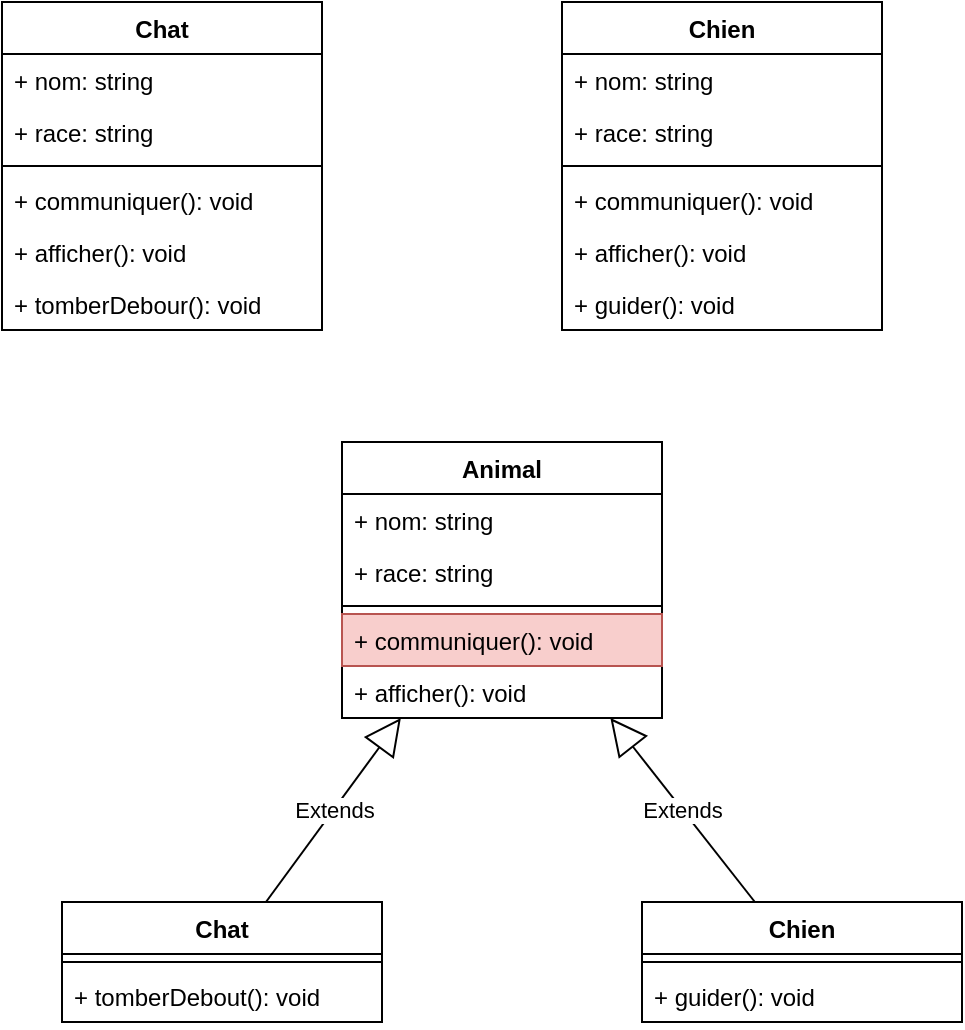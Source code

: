 <mxfile version="24.4.0" type="device">
  <diagram name="Page-1" id="17W-fzsKoSyOeLA29FDE">
    <mxGraphModel dx="714" dy="423" grid="1" gridSize="10" guides="1" tooltips="1" connect="1" arrows="1" fold="1" page="1" pageScale="1" pageWidth="850" pageHeight="1100" math="0" shadow="0">
      <root>
        <mxCell id="0" />
        <mxCell id="1" parent="0" />
        <mxCell id="AivY4natIWZgNsMVjWyY-5" value="Chat" style="swimlane;fontStyle=1;align=center;verticalAlign=top;childLayout=stackLayout;horizontal=1;startSize=26;horizontalStack=0;resizeParent=1;resizeParentMax=0;resizeLast=0;collapsible=1;marginBottom=0;whiteSpace=wrap;html=1;" vertex="1" parent="1">
          <mxGeometry x="180" y="170" width="160" height="164" as="geometry" />
        </mxCell>
        <mxCell id="AivY4natIWZgNsMVjWyY-6" value="+ nom: string" style="text;strokeColor=none;fillColor=none;align=left;verticalAlign=top;spacingLeft=4;spacingRight=4;overflow=hidden;rotatable=0;points=[[0,0.5],[1,0.5]];portConstraint=eastwest;whiteSpace=wrap;html=1;" vertex="1" parent="AivY4natIWZgNsMVjWyY-5">
          <mxGeometry y="26" width="160" height="26" as="geometry" />
        </mxCell>
        <mxCell id="AivY4natIWZgNsMVjWyY-9" value="+ race: string" style="text;strokeColor=none;fillColor=none;align=left;verticalAlign=top;spacingLeft=4;spacingRight=4;overflow=hidden;rotatable=0;points=[[0,0.5],[1,0.5]];portConstraint=eastwest;whiteSpace=wrap;html=1;" vertex="1" parent="AivY4natIWZgNsMVjWyY-5">
          <mxGeometry y="52" width="160" height="26" as="geometry" />
        </mxCell>
        <mxCell id="AivY4natIWZgNsMVjWyY-7" value="" style="line;strokeWidth=1;fillColor=none;align=left;verticalAlign=middle;spacingTop=-1;spacingLeft=3;spacingRight=3;rotatable=0;labelPosition=right;points=[];portConstraint=eastwest;strokeColor=inherit;" vertex="1" parent="AivY4natIWZgNsMVjWyY-5">
          <mxGeometry y="78" width="160" height="8" as="geometry" />
        </mxCell>
        <mxCell id="AivY4natIWZgNsMVjWyY-8" value="+ communiquer(): void" style="text;strokeColor=none;fillColor=none;align=left;verticalAlign=top;spacingLeft=4;spacingRight=4;overflow=hidden;rotatable=0;points=[[0,0.5],[1,0.5]];portConstraint=eastwest;whiteSpace=wrap;html=1;" vertex="1" parent="AivY4natIWZgNsMVjWyY-5">
          <mxGeometry y="86" width="160" height="26" as="geometry" />
        </mxCell>
        <mxCell id="AivY4natIWZgNsMVjWyY-10" value="+ afficher(): void" style="text;strokeColor=none;fillColor=none;align=left;verticalAlign=top;spacingLeft=4;spacingRight=4;overflow=hidden;rotatable=0;points=[[0,0.5],[1,0.5]];portConstraint=eastwest;whiteSpace=wrap;html=1;" vertex="1" parent="AivY4natIWZgNsMVjWyY-5">
          <mxGeometry y="112" width="160" height="26" as="geometry" />
        </mxCell>
        <mxCell id="AivY4natIWZgNsMVjWyY-47" value="+ tomberDebour(): void" style="text;strokeColor=none;fillColor=none;align=left;verticalAlign=top;spacingLeft=4;spacingRight=4;overflow=hidden;rotatable=0;points=[[0,0.5],[1,0.5]];portConstraint=eastwest;whiteSpace=wrap;html=1;" vertex="1" parent="AivY4natIWZgNsMVjWyY-5">
          <mxGeometry y="138" width="160" height="26" as="geometry" />
        </mxCell>
        <mxCell id="AivY4natIWZgNsMVjWyY-11" value="Chien" style="swimlane;fontStyle=1;align=center;verticalAlign=top;childLayout=stackLayout;horizontal=1;startSize=26;horizontalStack=0;resizeParent=1;resizeParentMax=0;resizeLast=0;collapsible=1;marginBottom=0;whiteSpace=wrap;html=1;" vertex="1" parent="1">
          <mxGeometry x="460" y="170" width="160" height="164" as="geometry" />
        </mxCell>
        <mxCell id="AivY4natIWZgNsMVjWyY-12" value="+ nom: string" style="text;strokeColor=none;fillColor=none;align=left;verticalAlign=top;spacingLeft=4;spacingRight=4;overflow=hidden;rotatable=0;points=[[0,0.5],[1,0.5]];portConstraint=eastwest;whiteSpace=wrap;html=1;" vertex="1" parent="AivY4natIWZgNsMVjWyY-11">
          <mxGeometry y="26" width="160" height="26" as="geometry" />
        </mxCell>
        <mxCell id="AivY4natIWZgNsMVjWyY-13" value="+ race: string" style="text;strokeColor=none;fillColor=none;align=left;verticalAlign=top;spacingLeft=4;spacingRight=4;overflow=hidden;rotatable=0;points=[[0,0.5],[1,0.5]];portConstraint=eastwest;whiteSpace=wrap;html=1;" vertex="1" parent="AivY4natIWZgNsMVjWyY-11">
          <mxGeometry y="52" width="160" height="26" as="geometry" />
        </mxCell>
        <mxCell id="AivY4natIWZgNsMVjWyY-14" value="" style="line;strokeWidth=1;fillColor=none;align=left;verticalAlign=middle;spacingTop=-1;spacingLeft=3;spacingRight=3;rotatable=0;labelPosition=right;points=[];portConstraint=eastwest;strokeColor=inherit;" vertex="1" parent="AivY4natIWZgNsMVjWyY-11">
          <mxGeometry y="78" width="160" height="8" as="geometry" />
        </mxCell>
        <mxCell id="AivY4natIWZgNsMVjWyY-15" value="+ communiquer(): void" style="text;strokeColor=none;fillColor=none;align=left;verticalAlign=top;spacingLeft=4;spacingRight=4;overflow=hidden;rotatable=0;points=[[0,0.5],[1,0.5]];portConstraint=eastwest;whiteSpace=wrap;html=1;" vertex="1" parent="AivY4natIWZgNsMVjWyY-11">
          <mxGeometry y="86" width="160" height="26" as="geometry" />
        </mxCell>
        <mxCell id="AivY4natIWZgNsMVjWyY-16" value="+ afficher(): void" style="text;strokeColor=none;fillColor=none;align=left;verticalAlign=top;spacingLeft=4;spacingRight=4;overflow=hidden;rotatable=0;points=[[0,0.5],[1,0.5]];portConstraint=eastwest;whiteSpace=wrap;html=1;" vertex="1" parent="AivY4natIWZgNsMVjWyY-11">
          <mxGeometry y="112" width="160" height="26" as="geometry" />
        </mxCell>
        <mxCell id="AivY4natIWZgNsMVjWyY-46" value="+ guider(): void" style="text;strokeColor=none;fillColor=none;align=left;verticalAlign=top;spacingLeft=4;spacingRight=4;overflow=hidden;rotatable=0;points=[[0,0.5],[1,0.5]];portConstraint=eastwest;whiteSpace=wrap;html=1;" vertex="1" parent="AivY4natIWZgNsMVjWyY-11">
          <mxGeometry y="138" width="160" height="26" as="geometry" />
        </mxCell>
        <mxCell id="AivY4natIWZgNsMVjWyY-28" value="Chat" style="swimlane;fontStyle=1;align=center;verticalAlign=top;childLayout=stackLayout;horizontal=1;startSize=26;horizontalStack=0;resizeParent=1;resizeParentMax=0;resizeLast=0;collapsible=1;marginBottom=0;whiteSpace=wrap;html=1;" vertex="1" parent="1">
          <mxGeometry x="210" y="620" width="160" height="60" as="geometry" />
        </mxCell>
        <mxCell id="AivY4natIWZgNsMVjWyY-31" value="" style="line;strokeWidth=1;fillColor=none;align=left;verticalAlign=middle;spacingTop=-1;spacingLeft=3;spacingRight=3;rotatable=0;labelPosition=right;points=[];portConstraint=eastwest;strokeColor=inherit;" vertex="1" parent="AivY4natIWZgNsMVjWyY-28">
          <mxGeometry y="26" width="160" height="8" as="geometry" />
        </mxCell>
        <mxCell id="AivY4natIWZgNsMVjWyY-32" value="+ tomberDebout(): void" style="text;strokeColor=none;fillColor=none;align=left;verticalAlign=top;spacingLeft=4;spacingRight=4;overflow=hidden;rotatable=0;points=[[0,0.5],[1,0.5]];portConstraint=eastwest;whiteSpace=wrap;html=1;" vertex="1" parent="AivY4natIWZgNsMVjWyY-28">
          <mxGeometry y="34" width="160" height="26" as="geometry" />
        </mxCell>
        <mxCell id="AivY4natIWZgNsMVjWyY-34" value="Chien" style="swimlane;fontStyle=1;align=center;verticalAlign=top;childLayout=stackLayout;horizontal=1;startSize=26;horizontalStack=0;resizeParent=1;resizeParentMax=0;resizeLast=0;collapsible=1;marginBottom=0;whiteSpace=wrap;html=1;" vertex="1" parent="1">
          <mxGeometry x="500" y="620" width="160" height="60" as="geometry" />
        </mxCell>
        <mxCell id="AivY4natIWZgNsMVjWyY-37" value="" style="line;strokeWidth=1;fillColor=none;align=left;verticalAlign=middle;spacingTop=-1;spacingLeft=3;spacingRight=3;rotatable=0;labelPosition=right;points=[];portConstraint=eastwest;strokeColor=inherit;" vertex="1" parent="AivY4natIWZgNsMVjWyY-34">
          <mxGeometry y="26" width="160" height="8" as="geometry" />
        </mxCell>
        <mxCell id="AivY4natIWZgNsMVjWyY-38" value="+ guider(): void" style="text;strokeColor=none;fillColor=none;align=left;verticalAlign=top;spacingLeft=4;spacingRight=4;overflow=hidden;rotatable=0;points=[[0,0.5],[1,0.5]];portConstraint=eastwest;whiteSpace=wrap;html=1;" vertex="1" parent="AivY4natIWZgNsMVjWyY-34">
          <mxGeometry y="34" width="160" height="26" as="geometry" />
        </mxCell>
        <mxCell id="AivY4natIWZgNsMVjWyY-40" value="Animal" style="swimlane;fontStyle=1;align=center;verticalAlign=top;childLayout=stackLayout;horizontal=1;startSize=26;horizontalStack=0;resizeParent=1;resizeParentMax=0;resizeLast=0;collapsible=1;marginBottom=0;whiteSpace=wrap;html=1;" vertex="1" parent="1">
          <mxGeometry x="350" y="390" width="160" height="138" as="geometry" />
        </mxCell>
        <mxCell id="AivY4natIWZgNsMVjWyY-41" value="+ nom: string" style="text;strokeColor=none;fillColor=none;align=left;verticalAlign=top;spacingLeft=4;spacingRight=4;overflow=hidden;rotatable=0;points=[[0,0.5],[1,0.5]];portConstraint=eastwest;whiteSpace=wrap;html=1;" vertex="1" parent="AivY4natIWZgNsMVjWyY-40">
          <mxGeometry y="26" width="160" height="26" as="geometry" />
        </mxCell>
        <mxCell id="AivY4natIWZgNsMVjWyY-42" value="+ race: string" style="text;strokeColor=none;fillColor=none;align=left;verticalAlign=top;spacingLeft=4;spacingRight=4;overflow=hidden;rotatable=0;points=[[0,0.5],[1,0.5]];portConstraint=eastwest;whiteSpace=wrap;html=1;" vertex="1" parent="AivY4natIWZgNsMVjWyY-40">
          <mxGeometry y="52" width="160" height="26" as="geometry" />
        </mxCell>
        <mxCell id="AivY4natIWZgNsMVjWyY-43" value="" style="line;strokeWidth=1;fillColor=none;align=left;verticalAlign=middle;spacingTop=-1;spacingLeft=3;spacingRight=3;rotatable=0;labelPosition=right;points=[];portConstraint=eastwest;strokeColor=inherit;" vertex="1" parent="AivY4natIWZgNsMVjWyY-40">
          <mxGeometry y="78" width="160" height="8" as="geometry" />
        </mxCell>
        <mxCell id="AivY4natIWZgNsMVjWyY-44" value="+ communiquer(): void" style="text;strokeColor=#b85450;fillColor=#f8cecc;align=left;verticalAlign=top;spacingLeft=4;spacingRight=4;overflow=hidden;rotatable=0;points=[[0,0.5],[1,0.5]];portConstraint=eastwest;whiteSpace=wrap;html=1;" vertex="1" parent="AivY4natIWZgNsMVjWyY-40">
          <mxGeometry y="86" width="160" height="26" as="geometry" />
        </mxCell>
        <mxCell id="AivY4natIWZgNsMVjWyY-45" value="+ afficher(): void" style="text;strokeColor=none;fillColor=none;align=left;verticalAlign=top;spacingLeft=4;spacingRight=4;overflow=hidden;rotatable=0;points=[[0,0.5],[1,0.5]];portConstraint=eastwest;whiteSpace=wrap;html=1;" vertex="1" parent="AivY4natIWZgNsMVjWyY-40">
          <mxGeometry y="112" width="160" height="26" as="geometry" />
        </mxCell>
        <mxCell id="AivY4natIWZgNsMVjWyY-48" value="Extends" style="endArrow=block;endSize=16;endFill=0;html=1;rounded=0;" edge="1" parent="1" source="AivY4natIWZgNsMVjWyY-28" target="AivY4natIWZgNsMVjWyY-40">
          <mxGeometry width="160" relative="1" as="geometry">
            <mxPoint x="380" y="520" as="sourcePoint" />
            <mxPoint x="540" y="520" as="targetPoint" />
          </mxGeometry>
        </mxCell>
        <mxCell id="AivY4natIWZgNsMVjWyY-49" value="Extends" style="endArrow=block;endSize=16;endFill=0;html=1;rounded=0;" edge="1" parent="1" source="AivY4natIWZgNsMVjWyY-34" target="AivY4natIWZgNsMVjWyY-40">
          <mxGeometry width="160" relative="1" as="geometry">
            <mxPoint x="322" y="630" as="sourcePoint" />
            <mxPoint x="389" y="538" as="targetPoint" />
          </mxGeometry>
        </mxCell>
      </root>
    </mxGraphModel>
  </diagram>
</mxfile>
